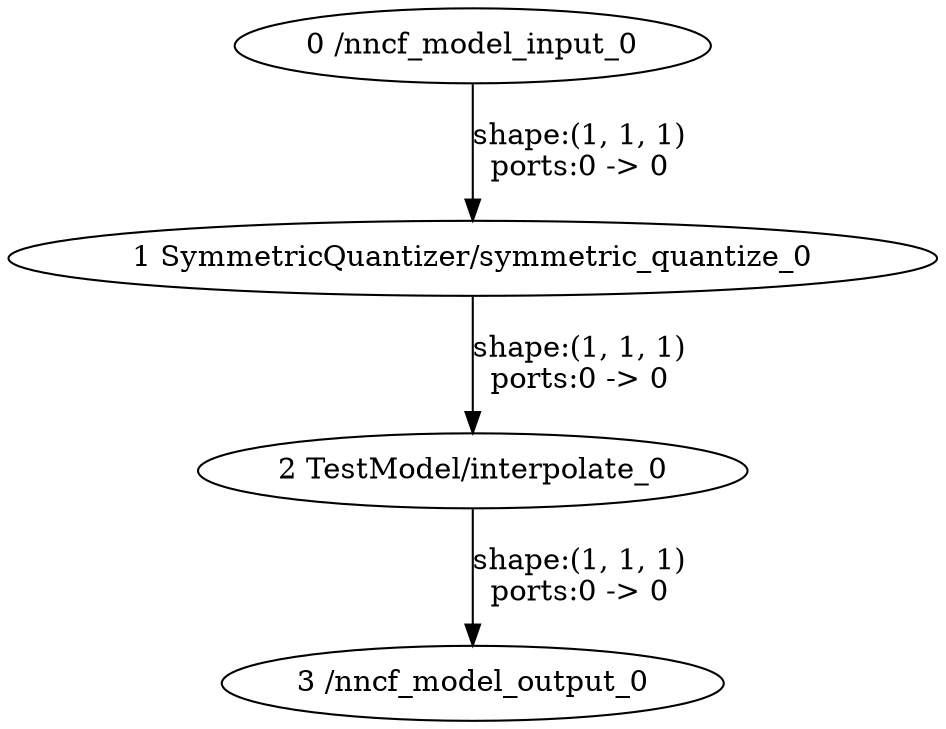 strict digraph  {
"0 /nncf_model_input_0" [id=0, type=nncf_model_input];
"1 SymmetricQuantizer/symmetric_quantize_0" [id=1, type=symmetric_quantize];
"2 TestModel/interpolate_0" [id=2, type=interpolate];
"3 /nncf_model_output_0" [id=3, type=nncf_model_output];
"0 /nncf_model_input_0" -> "1 SymmetricQuantizer/symmetric_quantize_0"  [label="shape:(1, 1, 1)\nports:0 -> 0", style=solid];
"1 SymmetricQuantizer/symmetric_quantize_0" -> "2 TestModel/interpolate_0"  [label="shape:(1, 1, 1)\nports:0 -> 0", style=solid];
"2 TestModel/interpolate_0" -> "3 /nncf_model_output_0"  [label="shape:(1, 1, 1)\nports:0 -> 0", style=solid];
}
